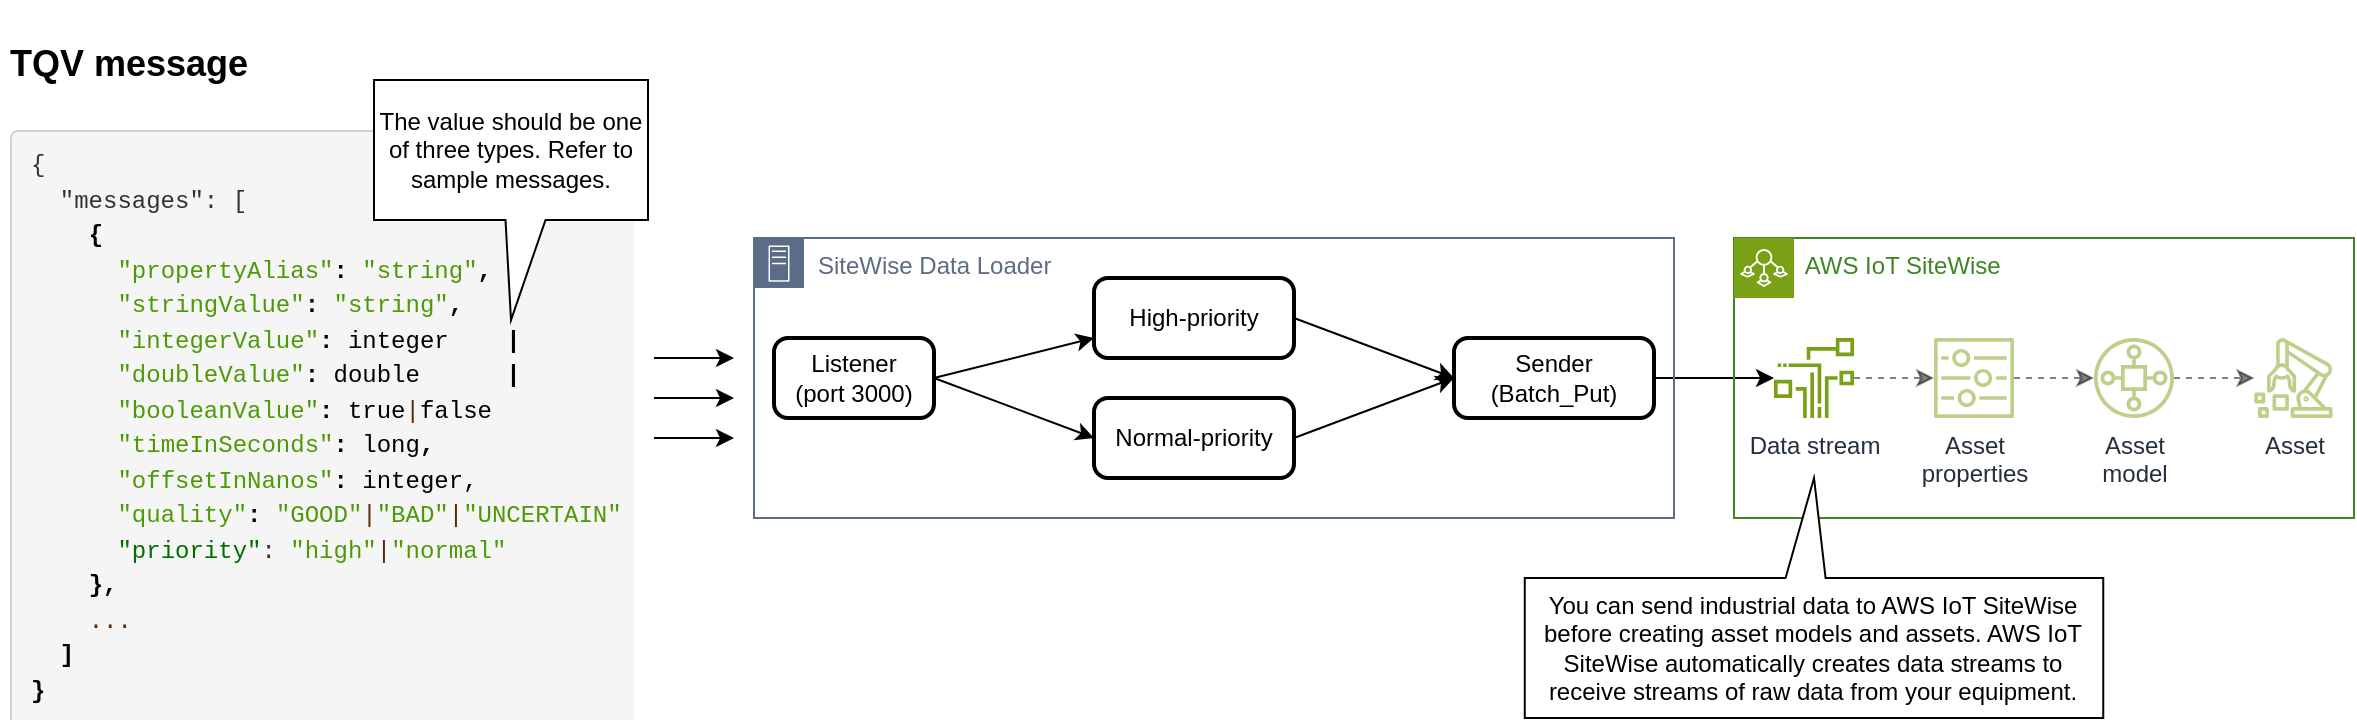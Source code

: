 <mxfile version="22.0.3" type="device">
  <diagram name="Architecture" id="Xund4ZhUYc85vm0yMNq3">
    <mxGraphModel dx="2044" dy="1924" grid="1" gridSize="10" guides="1" tooltips="1" connect="1" arrows="1" fold="1" page="1" pageScale="1" pageWidth="850" pageHeight="1100" math="0" shadow="0">
      <root>
        <mxCell id="0" />
        <mxCell id="1" parent="0" />
        <mxCell id="4b_Fr1bu2nRpDs3qfeuS-6" style="edgeStyle=orthogonalEdgeStyle;rounded=0;orthogonalLoop=1;jettySize=auto;html=1;dashed=1;opacity=50;" edge="1" parent="1" source="4b_Fr1bu2nRpDs3qfeuS-1" target="4b_Fr1bu2nRpDs3qfeuS-2">
          <mxGeometry relative="1" as="geometry" />
        </mxCell>
        <mxCell id="4b_Fr1bu2nRpDs3qfeuS-1" value="Data stream" style="sketch=0;outlineConnect=0;fontColor=#232F3E;gradientColor=none;fillColor=#7AA116;strokeColor=none;dashed=0;verticalLabelPosition=bottom;verticalAlign=top;align=center;html=1;fontSize=12;fontStyle=0;aspect=fixed;pointerEvents=1;shape=mxgraph.aws4.iot_sitewise_data_streams;" vertex="1" parent="1">
          <mxGeometry x="380" y="149" width="40" height="40" as="geometry" />
        </mxCell>
        <mxCell id="4b_Fr1bu2nRpDs3qfeuS-7" style="edgeStyle=orthogonalEdgeStyle;rounded=0;orthogonalLoop=1;jettySize=auto;html=1;dashed=1;opacity=50;" edge="1" parent="1" source="4b_Fr1bu2nRpDs3qfeuS-2" target="4b_Fr1bu2nRpDs3qfeuS-3">
          <mxGeometry relative="1" as="geometry" />
        </mxCell>
        <mxCell id="4b_Fr1bu2nRpDs3qfeuS-2" value="Asset&lt;br&gt;properties" style="sketch=0;outlineConnect=0;fontColor=#232F3E;gradientColor=none;fillColor=#7AA116;strokeColor=none;dashed=0;verticalLabelPosition=bottom;verticalAlign=top;align=center;html=1;fontSize=12;fontStyle=0;aspect=fixed;pointerEvents=1;shape=mxgraph.aws4.iot_sitewise_asset_properties;opacity=50;" vertex="1" parent="1">
          <mxGeometry x="460" y="149" width="40" height="40" as="geometry" />
        </mxCell>
        <mxCell id="4b_Fr1bu2nRpDs3qfeuS-8" style="edgeStyle=orthogonalEdgeStyle;rounded=0;orthogonalLoop=1;jettySize=auto;html=1;dashed=1;opacity=50;" edge="1" parent="1" source="4b_Fr1bu2nRpDs3qfeuS-3" target="4b_Fr1bu2nRpDs3qfeuS-4">
          <mxGeometry relative="1" as="geometry" />
        </mxCell>
        <mxCell id="4b_Fr1bu2nRpDs3qfeuS-3" value="Asset&lt;br&gt;model" style="sketch=0;outlineConnect=0;fontColor=#232F3E;gradientColor=none;fillColor=#7AA116;strokeColor=none;dashed=0;verticalLabelPosition=bottom;verticalAlign=top;align=center;html=1;fontSize=12;fontStyle=0;aspect=fixed;pointerEvents=1;shape=mxgraph.aws4.iot_sitewise_asset_model;opacity=50;" vertex="1" parent="1">
          <mxGeometry x="540" y="149" width="40" height="40" as="geometry" />
        </mxCell>
        <mxCell id="4b_Fr1bu2nRpDs3qfeuS-4" value="Asset" style="sketch=0;outlineConnect=0;fontColor=#232F3E;gradientColor=none;fillColor=#7AA116;strokeColor=none;dashed=0;verticalLabelPosition=bottom;verticalAlign=top;align=center;html=1;fontSize=12;fontStyle=0;aspect=fixed;pointerEvents=1;shape=mxgraph.aws4.iot_sitewise_asset;opacity=50;" vertex="1" parent="1">
          <mxGeometry x="620" y="149" width="39.49" height="40" as="geometry" />
        </mxCell>
        <mxCell id="4b_Fr1bu2nRpDs3qfeuS-14" style="rounded=0;orthogonalLoop=1;jettySize=auto;html=1;entryX=0;entryY=0.5;entryDx=0;entryDy=0;exitX=1;exitY=0.5;exitDx=0;exitDy=0;" edge="1" parent="1" source="4b_Fr1bu2nRpDs3qfeuS-9" target="4b_Fr1bu2nRpDs3qfeuS-11">
          <mxGeometry relative="1" as="geometry" />
        </mxCell>
        <mxCell id="4b_Fr1bu2nRpDs3qfeuS-16" style="rounded=0;orthogonalLoop=1;jettySize=auto;html=1;entryX=0;entryY=0.75;entryDx=0;entryDy=0;exitX=1;exitY=0.5;exitDx=0;exitDy=0;" edge="1" parent="1" source="4b_Fr1bu2nRpDs3qfeuS-9" target="4b_Fr1bu2nRpDs3qfeuS-10">
          <mxGeometry relative="1" as="geometry" />
        </mxCell>
        <mxCell id="4b_Fr1bu2nRpDs3qfeuS-9" value="Listener&lt;br&gt;(port 3000)" style="rounded=1;whiteSpace=wrap;html=1;absoluteArcSize=1;arcSize=14;strokeWidth=2;" vertex="1" parent="1">
          <mxGeometry x="-120" y="149" width="80" height="40" as="geometry" />
        </mxCell>
        <mxCell id="4b_Fr1bu2nRpDs3qfeuS-18" style="rounded=0;orthogonalLoop=1;jettySize=auto;html=1;entryX=0;entryY=0.5;entryDx=0;entryDy=0;exitX=1;exitY=0.5;exitDx=0;exitDy=0;" edge="1" parent="1" source="4b_Fr1bu2nRpDs3qfeuS-10" target="4b_Fr1bu2nRpDs3qfeuS-13">
          <mxGeometry relative="1" as="geometry" />
        </mxCell>
        <mxCell id="4b_Fr1bu2nRpDs3qfeuS-10" value="High-priority" style="rounded=1;whiteSpace=wrap;html=1;absoluteArcSize=1;arcSize=14;strokeWidth=2;" vertex="1" parent="1">
          <mxGeometry x="40" y="119" width="100" height="40" as="geometry" />
        </mxCell>
        <mxCell id="4b_Fr1bu2nRpDs3qfeuS-19" style="rounded=0;orthogonalLoop=1;jettySize=auto;html=1;entryX=0;entryY=0.5;entryDx=0;entryDy=0;exitX=1;exitY=0.5;exitDx=0;exitDy=0;" edge="1" parent="1" source="4b_Fr1bu2nRpDs3qfeuS-11" target="4b_Fr1bu2nRpDs3qfeuS-13">
          <mxGeometry relative="1" as="geometry" />
        </mxCell>
        <mxCell id="4b_Fr1bu2nRpDs3qfeuS-11" value="Normal-priority" style="rounded=1;whiteSpace=wrap;html=1;absoluteArcSize=1;arcSize=14;strokeWidth=2;" vertex="1" parent="1">
          <mxGeometry x="40" y="179" width="100" height="40" as="geometry" />
        </mxCell>
        <mxCell id="4b_Fr1bu2nRpDs3qfeuS-22" style="edgeStyle=orthogonalEdgeStyle;rounded=0;orthogonalLoop=1;jettySize=auto;html=1;" edge="1" parent="1" source="4b_Fr1bu2nRpDs3qfeuS-13" target="4b_Fr1bu2nRpDs3qfeuS-1">
          <mxGeometry relative="1" as="geometry" />
        </mxCell>
        <mxCell id="4b_Fr1bu2nRpDs3qfeuS-13" value="Sender&lt;br&gt;(Batch_Put)" style="rounded=1;whiteSpace=wrap;html=1;absoluteArcSize=1;arcSize=14;strokeWidth=2;" vertex="1" parent="1">
          <mxGeometry x="220" y="149" width="100" height="40" as="geometry" />
        </mxCell>
        <mxCell id="4b_Fr1bu2nRpDs3qfeuS-20" value="&amp;nbsp;AWS IoT SiteWise" style="points=[[0,0],[0.25,0],[0.5,0],[0.75,0],[1,0],[1,0.25],[1,0.5],[1,0.75],[1,1],[0.75,1],[0.5,1],[0.25,1],[0,1],[0,0.75],[0,0.5],[0,0.25]];outlineConnect=0;gradientColor=none;html=1;whiteSpace=wrap;fontSize=12;fontStyle=0;container=1;pointerEvents=0;collapsible=0;recursiveResize=0;shape=mxgraph.aws4.group;grIcon=mxgraph.aws4.group_iot_greengrass;strokeColor=#3F8624;fillColor=none;verticalAlign=top;align=left;spacingLeft=30;fontColor=#3F8624;dashed=0;" vertex="1" parent="1">
          <mxGeometry x="360" y="99" width="310" height="140" as="geometry" />
        </mxCell>
        <mxCell id="4b_Fr1bu2nRpDs3qfeuS-5" value="" style="sketch=0;points=[[0,0,0],[0.25,0,0],[0.5,0,0],[0.75,0,0],[1,0,0],[0,1,0],[0.25,1,0],[0.5,1,0],[0.75,1,0],[1,1,0],[0,0.25,0],[0,0.5,0],[0,0.75,0],[1,0.25,0],[1,0.5,0],[1,0.75,0]];outlineConnect=0;fontColor=#232F3E;fillColor=#7AA116;strokeColor=#ffffff;dashed=0;verticalLabelPosition=bottom;verticalAlign=top;align=center;html=1;fontSize=12;fontStyle=0;aspect=fixed;shape=mxgraph.aws4.resourceIcon;resIcon=mxgraph.aws4.iot_sitewise;" vertex="1" parent="4b_Fr1bu2nRpDs3qfeuS-20">
          <mxGeometry width="30" height="30" as="geometry" />
        </mxCell>
        <mxCell id="4b_Fr1bu2nRpDs3qfeuS-21" value="SiteWise Data Loader" style="points=[[0,0],[0.25,0],[0.5,0],[0.75,0],[1,0],[1,0.25],[1,0.5],[1,0.75],[1,1],[0.75,1],[0.5,1],[0.25,1],[0,1],[0,0.75],[0,0.5],[0,0.25]];outlineConnect=0;gradientColor=none;html=1;whiteSpace=wrap;fontSize=12;fontStyle=0;container=1;pointerEvents=0;collapsible=0;recursiveResize=0;shape=mxgraph.aws4.group;grIcon=mxgraph.aws4.group_on_premise;strokeColor=#5A6C86;fillColor=none;verticalAlign=top;align=left;spacingLeft=30;fontColor=#5A6C86;dashed=0;" vertex="1" parent="1">
          <mxGeometry x="-130" y="99" width="460" height="140" as="geometry" />
        </mxCell>
        <mxCell id="4b_Fr1bu2nRpDs3qfeuS-24" value="" style="endArrow=classic;html=1;rounded=0;" edge="1" parent="1">
          <mxGeometry width="50" height="50" relative="1" as="geometry">
            <mxPoint x="-180" y="159" as="sourcePoint" />
            <mxPoint x="-140" y="159" as="targetPoint" />
          </mxGeometry>
        </mxCell>
        <mxCell id="4b_Fr1bu2nRpDs3qfeuS-28" value="&lt;h1&gt;&lt;font style=&quot;font-size: 18px;&quot;&gt;TQV message&lt;/font&gt;&lt;/h1&gt;&lt;pre style=&quot;padding: 9.5px; font-family: Consolas, Monaco, Menlo, &amp;quot;Courier New&amp;quot;, monospace; border-radius: 4px; margin-top: 20px; margin-bottom: 20px; line-height: 17.5px; word-break: break-all; overflow-wrap: break-word; background-color: rgb(245, 245, 245); border: 1px solid rgba(0, 0, 0, 0.15);&quot;&gt;&lt;span style=&quot;color: rgb(51, 51, 51);&quot;&gt;{&lt;br&gt;  &quot;messages&quot;: [&lt;br&gt;    &lt;span style=&quot;color: rgb(0, 0, 0); font-weight: bold;&quot; class=&quot;p&quot;&gt;{&lt;/span&gt;&lt;br&gt;      &lt;span style=&quot;color: rgb(78, 154, 6);&quot; class=&quot;s2&quot;&gt;&quot;propertyAlias&quot;&lt;/span&gt;&lt;span style=&quot;color: rgb(0, 0, 0); font-weight: bold;&quot; class=&quot;p&quot;&gt;:&lt;/span&gt; &lt;span style=&quot;color: rgb(78, 154, 6);&quot; class=&quot;s2&quot;&gt;&quot;string&quot;&lt;/span&gt;&lt;span style=&quot;color: rgb(0, 0, 0); font-weight: bold;&quot; class=&quot;p&quot;&gt;,&lt;/span&gt;&lt;br&gt;      &lt;span style=&quot;color: rgb(78, 154, 6);&quot; class=&quot;s2&quot;&gt;&quot;stringValue&quot;&lt;/span&gt;&lt;span style=&quot;color: rgb(0, 0, 0); font-weight: bold;&quot; class=&quot;p&quot;&gt;:&lt;/span&gt; &lt;span style=&quot;color: rgb(78, 154, 6);&quot; class=&quot;s2&quot;&gt;&quot;string&quot;&lt;/span&gt;&lt;span style=&quot;color: rgb(0, 0, 0); font-weight: bold;&quot; class=&quot;p&quot;&gt;,&lt;/span&gt;&lt;br&gt;      &lt;span style=&quot;color: rgb(78, 154, 6);&quot; class=&quot;s2&quot;&gt;&quot;integerValue&quot;&lt;/span&gt;&lt;span style=&quot;color: rgb(0, 0, 0); font-weight: bold;&quot; class=&quot;p&quot;&gt;:&lt;/span&gt; &lt;span style=&quot;color: rgb(0, 0, 0);&quot; class=&quot;n&quot;&gt;integer&lt;b&gt;    |&lt;/b&gt;&lt;/span&gt;&lt;br&gt;      &lt;span style=&quot;color: rgb(78, 154, 6);&quot; class=&quot;s2&quot;&gt;&quot;doubleValue&quot;&lt;/span&gt;&lt;span style=&quot;color: rgb(0, 0, 0); font-weight: bold;&quot; class=&quot;p&quot;&gt;:&lt;/span&gt; &lt;span style=&quot;color: rgb(0, 0, 0);&quot; class=&quot;n&quot;&gt;double&lt;b&gt;      |&lt;/b&gt;&lt;/span&gt;&lt;br&gt;      &lt;span style=&quot;color: rgb(78, 154, 6);&quot; class=&quot;s2&quot;&gt;&quot;booleanValue&quot;&lt;/span&gt;&lt;span style=&quot;color: rgb(0, 0, 0); font-weight: bold;&quot; class=&quot;p&quot;&gt;:&lt;/span&gt; &lt;span style=&quot;color: rgb(0, 0, 0);&quot; class=&quot;n&quot;&gt;true&lt;/span&gt;&lt;span style=&quot;color: rgb(88, 40, 0);&quot; class=&quot;o&quot;&gt;|&lt;/span&gt;&lt;span style=&quot;color: rgb(0, 0, 0);&quot; class=&quot;n&quot;&gt;false&lt;/span&gt;&lt;br&gt;      &lt;span style=&quot;color: rgb(78, 154, 6);&quot; class=&quot;s2&quot;&gt;&quot;timeInSeconds&quot;&lt;/span&gt;&lt;span style=&quot;color: rgb(0, 0, 0); font-weight: bold;&quot; class=&quot;p&quot;&gt;:&lt;/span&gt; &lt;span style=&quot;color: rgb(0, 0, 0);&quot; class=&quot;n&quot;&gt;long&lt;/span&gt;&lt;span style=&quot;color: rgb(0, 0, 0); font-weight: bold;&quot; class=&quot;p&quot;&gt;,&lt;/span&gt;&lt;br&gt;      &lt;span style=&quot;color: rgb(78, 154, 6);&quot; class=&quot;s2&quot;&gt;&quot;offsetInNanos&quot;&lt;/span&gt;&lt;span style=&quot;color: rgb(0, 0, 0); font-weight: bold;&quot; class=&quot;p&quot;&gt;:&lt;/span&gt; &lt;span style=&quot;color: rgb(0, 0, 0);&quot; class=&quot;n&quot;&gt;integer,&lt;/span&gt;&lt;br&gt;      &lt;span style=&quot;color: rgb(78, 154, 6);&quot; class=&quot;s2&quot;&gt;&quot;quality&quot;&lt;/span&gt;&lt;span style=&quot;color: rgb(0, 0, 0); font-weight: bold;&quot; class=&quot;p&quot;&gt;:&lt;/span&gt; &lt;span style=&quot;color: rgb(78, 154, 6);&quot; class=&quot;s2&quot;&gt;&quot;GOOD&quot;&lt;/span&gt;&lt;span style=&quot;color: rgb(88, 40, 0);&quot; class=&quot;o&quot;&gt;|&lt;/span&gt;&lt;span style=&quot;color: rgb(78, 154, 6);&quot; class=&quot;s2&quot;&gt;&quot;BAD&quot;&lt;/span&gt;&lt;span style=&quot;color: rgb(88, 40, 0);&quot; class=&quot;o&quot;&gt;|&lt;/span&gt;&lt;span style=&quot;color: rgb(78, 154, 6);&quot; class=&quot;s2&quot;&gt;&quot;UNCERTAIN&quot;&lt;br&gt;&lt;/span&gt;      &lt;/span&gt;&lt;font color=&quot;#006e00&quot;&gt;&quot;priority&quot;&lt;/font&gt;&lt;font color=&quot;#333333&quot;&gt;:&lt;/font&gt;&lt;span style=&quot;color: rgb(51, 51, 51);&quot;&gt; &lt;/span&gt;&lt;span style=&quot;color: rgb(78, 154, 6); border-color: var(--border-color);&quot; class=&quot;s2&quot;&gt;&quot;high&quot;&lt;/span&gt;&lt;span style=&quot;color: rgb(88, 40, 0); border-color: var(--border-color);&quot; class=&quot;o&quot;&gt;|&lt;/span&gt;&lt;span style=&quot;color: rgb(78, 154, 6); border-color: var(--border-color);&quot; class=&quot;s2&quot;&gt;&quot;normal&quot;&lt;/span&gt;&lt;font color=&quot;#333333&quot;&gt;&lt;br&gt;    &lt;/font&gt;&lt;span style=&quot;color: rgb(0, 0, 0); font-weight: bold;&quot; class=&quot;p&quot;&gt;},&lt;/span&gt;&lt;font color=&quot;#333333&quot;&gt;&lt;br&gt;    &lt;/font&gt;&lt;span style=&quot;color: rgb(88, 40, 0);&quot; class=&quot;o&quot;&gt;...&lt;/span&gt;&lt;font color=&quot;#333333&quot;&gt;&lt;br&gt;&lt;/font&gt;&lt;span style=&quot;color: rgb(0, 0, 0); font-weight: bold;&quot; class=&quot;p&quot;&gt;  ]&lt;br&gt;}&lt;/span&gt;&lt;/pre&gt;" style="text;html=1;strokeColor=none;fillColor=none;spacing=5;spacingTop=-20;whiteSpace=wrap;overflow=hidden;rounded=0;" vertex="1" parent="1">
          <mxGeometry x="-507" y="-10" width="320" height="350" as="geometry" />
        </mxCell>
        <mxCell id="4b_Fr1bu2nRpDs3qfeuS-29" value="" style="endArrow=classic;html=1;rounded=0;" edge="1" parent="1">
          <mxGeometry width="50" height="50" relative="1" as="geometry">
            <mxPoint x="-180" y="179" as="sourcePoint" />
            <mxPoint x="-140" y="179" as="targetPoint" />
          </mxGeometry>
        </mxCell>
        <mxCell id="4b_Fr1bu2nRpDs3qfeuS-30" value="" style="endArrow=classic;html=1;rounded=0;" edge="1" parent="1">
          <mxGeometry width="50" height="50" relative="1" as="geometry">
            <mxPoint x="-180" y="199" as="sourcePoint" />
            <mxPoint x="-140" y="199" as="targetPoint" />
          </mxGeometry>
        </mxCell>
        <mxCell id="4b_Fr1bu2nRpDs3qfeuS-31" value="The value should be one of three types. Refer to sample messages." style="shape=callout;whiteSpace=wrap;html=1;perimeter=calloutPerimeter;size=50;position=0.48;" vertex="1" parent="1">
          <mxGeometry x="-320" y="20" width="137" height="120" as="geometry" />
        </mxCell>
        <mxCell id="4b_Fr1bu2nRpDs3qfeuS-32" value="You can send industrial data to AWS IoT SiteWise before creating asset models and assets. AWS IoT SiteWise automatically creates data streams to receive streams of raw data from your equipment." style="shape=callout;whiteSpace=wrap;html=1;perimeter=calloutPerimeter;size=50;position=0.48;direction=west;" vertex="1" parent="1">
          <mxGeometry x="255.38" y="219" width="289.25" height="120" as="geometry" />
        </mxCell>
      </root>
    </mxGraphModel>
  </diagram>
</mxfile>
